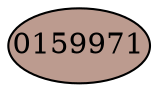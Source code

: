 digraph auto {
	graph [bgcolor=transparent]
	node [fixedsize=true style=filled width=0.95]
	"015997188f3853a8912a9c1cf9cdd0b57cc5ee53" [label=0159971 fillcolor="#bc9b8f"]
}
